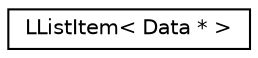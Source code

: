 digraph "Graphical Class Hierarchy"
{
 // LATEX_PDF_SIZE
  edge [fontname="Helvetica",fontsize="10",labelfontname="Helvetica",labelfontsize="10"];
  node [fontname="Helvetica",fontsize="10",shape=record];
  rankdir="LR";
  Node0 [label="LListItem\< Data * \>",height=0.2,width=0.4,color="black", fillcolor="white", style="filled",URL="$classLListItem.html",tooltip=" "];
}
